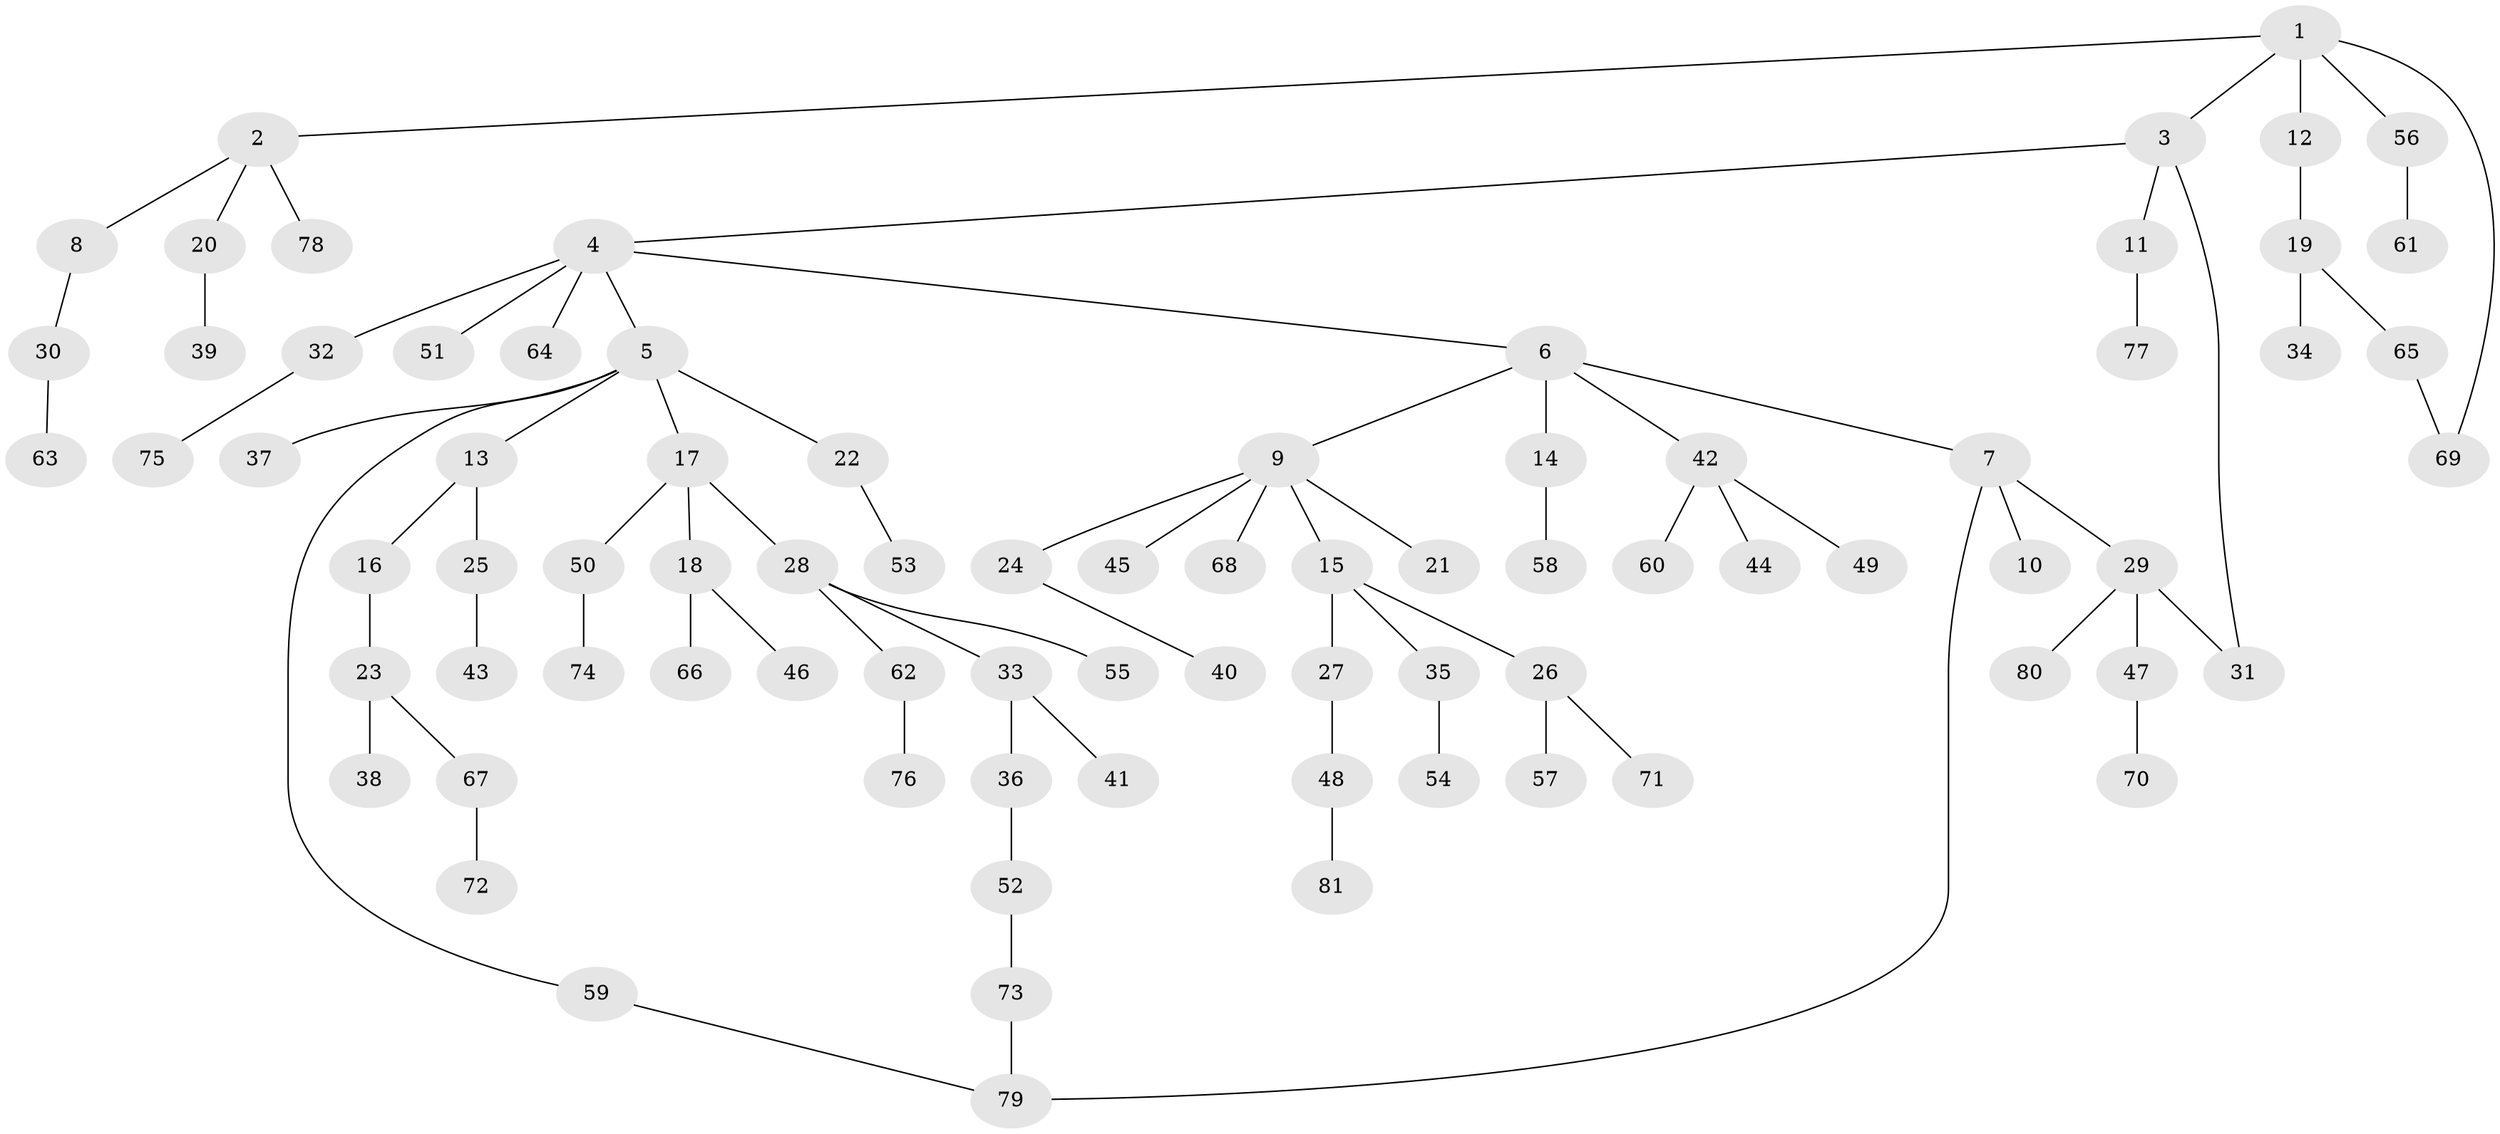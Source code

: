 // coarse degree distribution, {5: 0.05555555555555555, 4: 0.09259259259259259, 8: 0.018518518518518517, 7: 0.018518518518518517, 2: 0.14814814814814814, 1: 0.5555555555555556, 3: 0.1111111111111111}
// Generated by graph-tools (version 1.1) at 2025/51/02/27/25 19:51:36]
// undirected, 81 vertices, 84 edges
graph export_dot {
graph [start="1"]
  node [color=gray90,style=filled];
  1;
  2;
  3;
  4;
  5;
  6;
  7;
  8;
  9;
  10;
  11;
  12;
  13;
  14;
  15;
  16;
  17;
  18;
  19;
  20;
  21;
  22;
  23;
  24;
  25;
  26;
  27;
  28;
  29;
  30;
  31;
  32;
  33;
  34;
  35;
  36;
  37;
  38;
  39;
  40;
  41;
  42;
  43;
  44;
  45;
  46;
  47;
  48;
  49;
  50;
  51;
  52;
  53;
  54;
  55;
  56;
  57;
  58;
  59;
  60;
  61;
  62;
  63;
  64;
  65;
  66;
  67;
  68;
  69;
  70;
  71;
  72;
  73;
  74;
  75;
  76;
  77;
  78;
  79;
  80;
  81;
  1 -- 2;
  1 -- 3;
  1 -- 12;
  1 -- 56;
  1 -- 69;
  2 -- 8;
  2 -- 20;
  2 -- 78;
  3 -- 4;
  3 -- 11;
  3 -- 31;
  4 -- 5;
  4 -- 6;
  4 -- 32;
  4 -- 51;
  4 -- 64;
  5 -- 13;
  5 -- 17;
  5 -- 22;
  5 -- 37;
  5 -- 59;
  6 -- 7;
  6 -- 9;
  6 -- 14;
  6 -- 42;
  7 -- 10;
  7 -- 29;
  7 -- 79;
  8 -- 30;
  9 -- 15;
  9 -- 21;
  9 -- 24;
  9 -- 45;
  9 -- 68;
  11 -- 77;
  12 -- 19;
  13 -- 16;
  13 -- 25;
  14 -- 58;
  15 -- 26;
  15 -- 27;
  15 -- 35;
  16 -- 23;
  17 -- 18;
  17 -- 28;
  17 -- 50;
  18 -- 46;
  18 -- 66;
  19 -- 34;
  19 -- 65;
  20 -- 39;
  22 -- 53;
  23 -- 38;
  23 -- 67;
  24 -- 40;
  25 -- 43;
  26 -- 57;
  26 -- 71;
  27 -- 48;
  28 -- 33;
  28 -- 55;
  28 -- 62;
  29 -- 31;
  29 -- 47;
  29 -- 80;
  30 -- 63;
  32 -- 75;
  33 -- 36;
  33 -- 41;
  35 -- 54;
  36 -- 52;
  42 -- 44;
  42 -- 49;
  42 -- 60;
  47 -- 70;
  48 -- 81;
  50 -- 74;
  52 -- 73;
  56 -- 61;
  59 -- 79;
  62 -- 76;
  65 -- 69;
  67 -- 72;
  73 -- 79;
}
